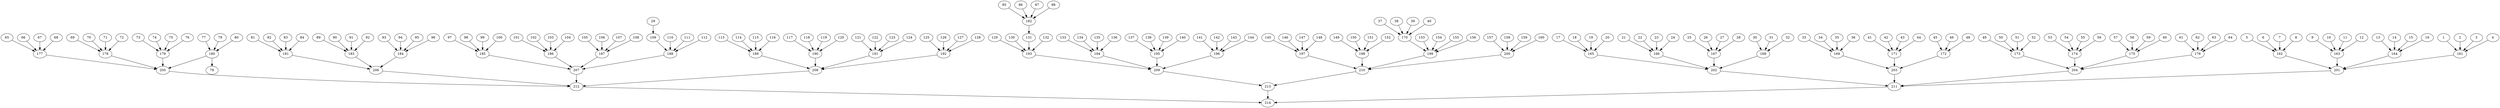 digraph g {
1->161;
2->161;
3->161;
4->161;
5->162;
6->162;
7->162;
8->162;
9->163;
10->163;
11->163;
12->163;
13->164;
14->164;
15->164;
16->164;
17->165;
18->165;
19->165;
20->165;
21->166;
22->166;
23->166;
24->166;
25->167;
26->167;
27->167;
28->167;
29->109;
30->168;
31->168;
32->168;
33->169;
34->169;
35->169;
36->169;
37->170;
38->170;
39->170;
40->170;
41->171;
42->171;
43->171;
44->171;
45->172;
46->172;
48->172;
49->173;
50->173;
51->173;
52->173;
53->174;
54->174;
55->174;
56->174;
57->175;
58->175;
59->175;
60->175;
61->176;
62->176;
63->176;
64->176;
65->177;
66->177;
67->177;
68->177;
69->178;
70->178;
71->178;
72->178;
73->179;
74->179;
75->179;
76->179;
77->180;
180->78;
79->180;
80->180;
81->181;
82->181;
83->181;
84->181;
85->182;
86->182;
87->182;
88->182;
89->183;
90->183;
91->183;
92->183;
93->184;
94->184;
95->184;
96->184;
97->185;
98->185;
99->185;
100->185;
101->186;
102->186;
103->186;
104->186;
105->187;
106->187;
107->187;
108->187;
109->188;
110->188;
111->188;
112->188;
113->189;
114->189;
115->189;
116->189;
117->190;
118->190;
119->190;
120->190;
121->191;
122->191;
123->191;
124->191;
125->192;
126->192;
127->192;
128->192;
129->193;
130->193;
131->193;
132->193;
133->194;
134->194;
135->194;
136->194;
137->195;
138->195;
139->195;
140->195;
141->196;
142->196;
143->196;
144->196;
145->197;
146->197;
147->197;
148->197;
149->198;
150->198;
151->198;
152->198;
153->199;
154->199;
155->199;
156->199;
157->200;
158->200;
159->200;
160->200;
161->201;
162->201;
163->201;
164->201;
165->202;
166->202;
167->202;
168->202;
169->203;
170->199;
171->203;
172->203;
173->204;
174->204;
175->204;
176->204;
177->205;
178->205;
179->205;
180->205;
181->206;
182->131;
183->206;
184->206;
185->207;
186->207;
187->207;
188->207;
189->208;
190->208;
191->208;
192->208;
193->209;
194->209;
195->209;
196->209;
197->210;
198->210;
199->210;
200->210;
201->211;
202->211;
203->211;
204->211;
205->212;
206->212;
207->212;
208->212;
209->213;
210->213;
211->214;
212->214;
213->214;
}
